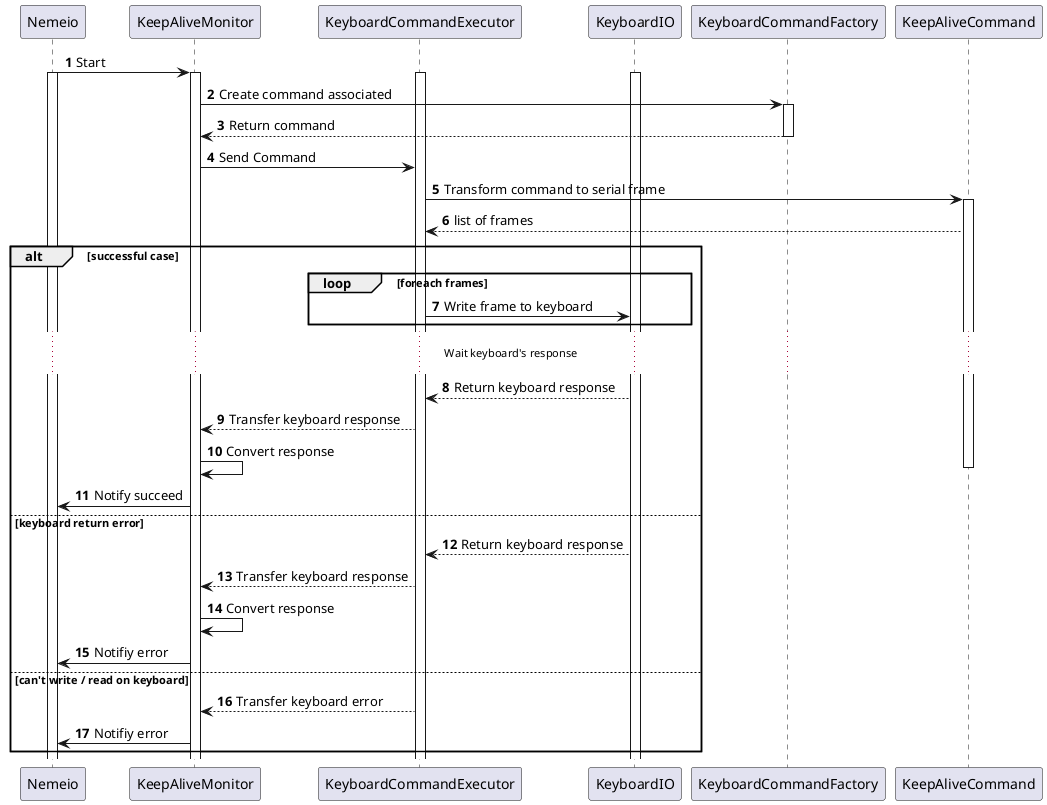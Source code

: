 @startuml

autonumber

Nemeio -> KeepAliveMonitor : Start
activate Nemeio
activate KeepAliveMonitor
activate KeyboardCommandExecutor
activate KeyboardIO

KeepAliveMonitor -> KeyboardCommandFactory : Create command associated
activate KeyboardCommandFactory

KeyboardCommandFactory --> KeepAliveMonitor : Return command
deactivate KeyboardCommandFactory

KeepAliveMonitor -> KeyboardCommandExecutor : Send Command

KeyboardCommandExecutor -> KeepAliveCommand : Transform command to serial frame
activate KeepAliveCommand

KeepAliveCommand --> KeyboardCommandExecutor : list of frames

alt successful case

loop foreach frames
    KeyboardCommandExecutor -> KeyboardIO : Write frame to keyboard
end

... Wait keyboard's response ...

KeyboardIO --> KeyboardCommandExecutor : Return keyboard response

KeyboardCommandExecutor --> KeepAliveMonitor : Transfer keyboard response

KeepAliveMonitor -> KeepAliveMonitor : Convert response
deactivate KeepAliveCommand

KeepAliveMonitor -> Nemeio : Notify succeed

else keyboard return error

KeyboardIO --> KeyboardCommandExecutor : Return keyboard response

KeyboardCommandExecutor --> KeepAliveMonitor : Transfer keyboard response

KeepAliveMonitor -> KeepAliveMonitor : Convert response

KeepAliveMonitor -> Nemeio : Notifiy error

else can't write / read on keyboard

KeyboardCommandExecutor --> KeepAliveMonitor : Transfer keyboard error

KeepAliveMonitor -> Nemeio : Notifiy error

end

@enduml